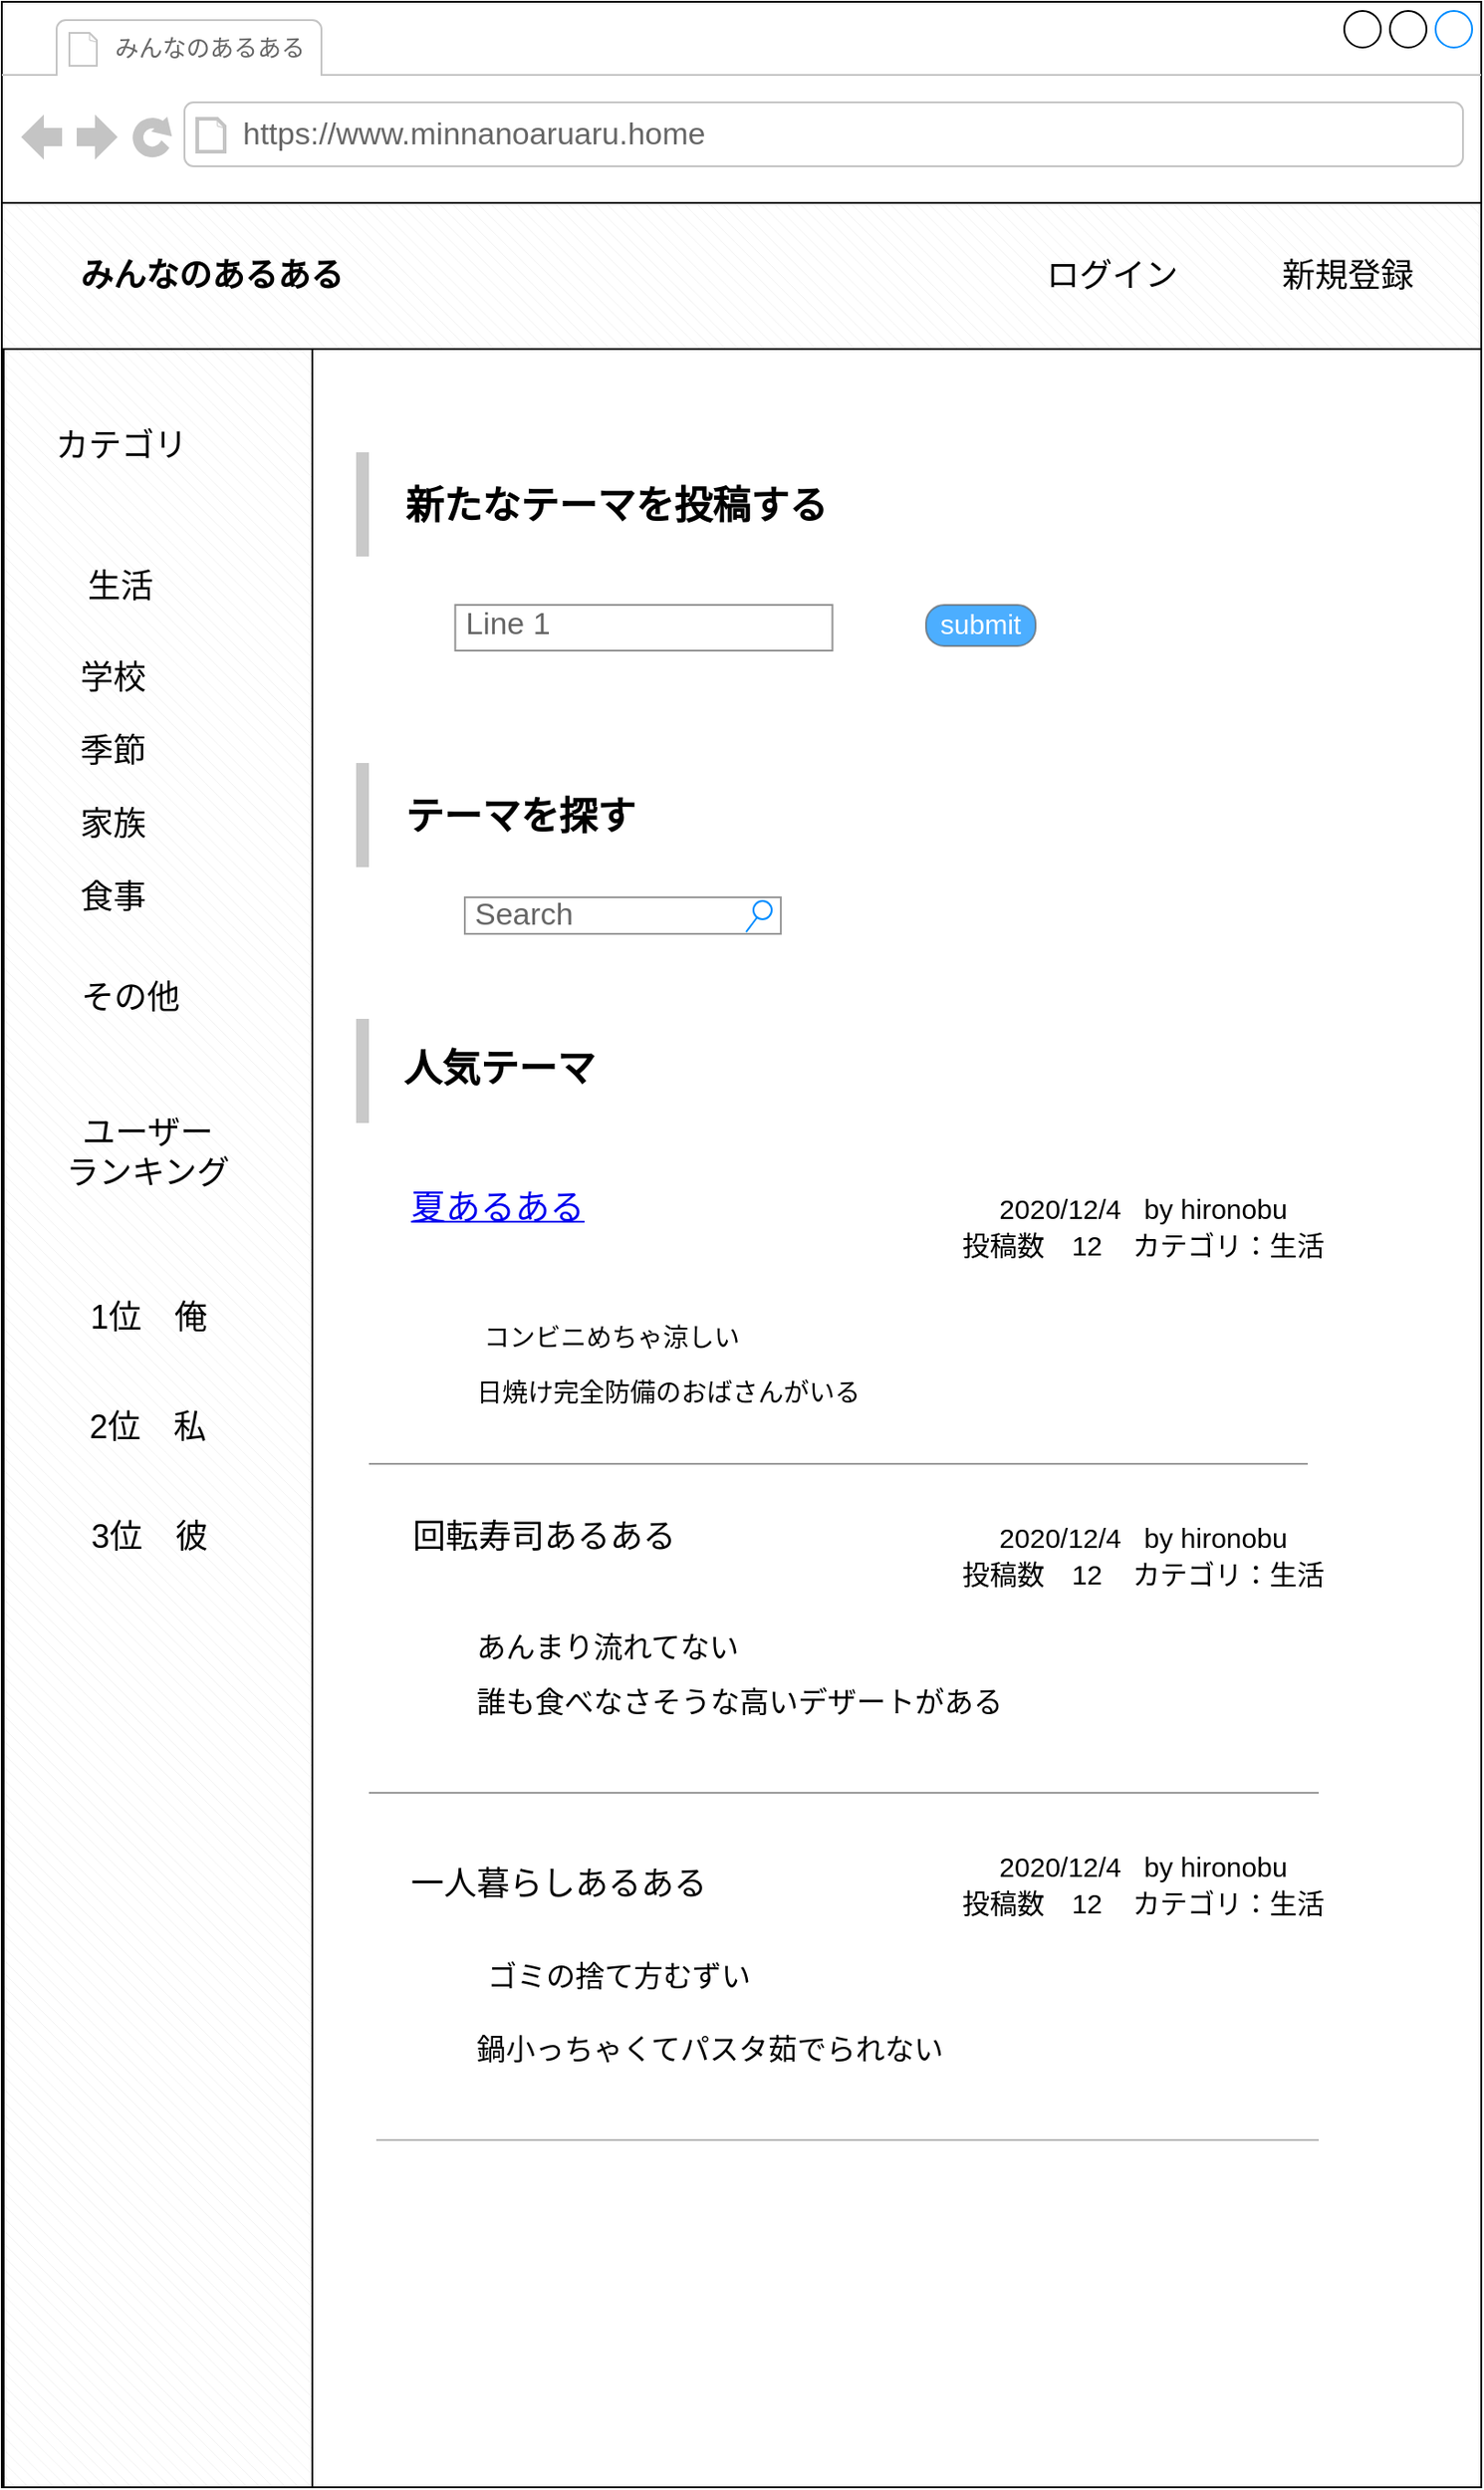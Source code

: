 <mxfile version="13.10.9" type="github" pages="2">
  <diagram id="JQWyWy0vTpY4Uh1TzkyL" name="トップ">
    <mxGraphModel dx="1065" dy="1905" grid="1" gridSize="10" guides="1" tooltips="1" connect="1" arrows="1" fold="1" page="1" pageScale="1" pageWidth="827" pageHeight="1169" math="0" shadow="0">
      <root>
        <mxCell id="tlsIqxzMy-CoewqOcP2F-0" />
        <mxCell id="tlsIqxzMy-CoewqOcP2F-1" parent="tlsIqxzMy-CoewqOcP2F-0" />
        <UserObject label="" link="https://viewer.diagrams.net/?page-id=JQWyWy0vTpY4Uh1TzkyL&amp;highlight=0000ff&amp;edit=_blank&amp;layers=1&amp;nav=1&amp;page-id=JQWyWy0vTpY4Uh1TzkyL#Hhironobu0824%2Faruaruapp%2Fmaster%2F%E5%90%8D%E7%A7%B0%E6%9C%AA%E8%A8%AD%E5%AE%9A%E3%83%95%E3%82%A1%E3%82%A4%E3%83%AB.drawio" id="Q3BU7ab5tg5REgMuj1rq-0">
          <mxCell style="strokeWidth=1;shadow=0;dashed=0;align=center;html=1;shape=mxgraph.mockup.containers.browserWindow;rSize=0;strokeColor2=#008cff;strokeColor3=#c4c4c4;mainText=,;recursiveResize=0;labelBorderColor=#000000;fontSize=13;" vertex="1" parent="tlsIqxzMy-CoewqOcP2F-1">
            <mxGeometry x="30" y="-20" width="810" height="1360" as="geometry" />
          </mxCell>
        </UserObject>
        <mxCell id="VmW9_iYFvrXpFQ7Tvkb8-0" value="" style="verticalLabelPosition=bottom;verticalAlign=top;html=1;shape=mxgraph.basic.patternFillRect;fillStyle=diagRev;step=5;fillStrokeWidth=0.2;fillStrokeColor=#dddddd;fontSize=18;align=left;" vertex="1" parent="Q3BU7ab5tg5REgMuj1rq-0">
          <mxGeometry x="1" y="190" width="169" height="1170" as="geometry" />
        </mxCell>
        <mxCell id="YG47QdEDJEbzi8OzW8HD-0" value="" style="verticalLabelPosition=bottom;verticalAlign=top;html=1;shape=mxgraph.basic.patternFillRect;fillStyle=diagRev;step=5;fillStrokeWidth=0.2;fillStrokeColor=#dddddd;fontSize=18;align=left;" vertex="1" parent="Q3BU7ab5tg5REgMuj1rq-0">
          <mxGeometry y="110" width="810" height="80" as="geometry" />
        </mxCell>
        <mxCell id="Q3BU7ab5tg5REgMuj1rq-1" value="みんなのあるある" style="strokeWidth=1;shadow=0;dashed=0;align=center;html=1;shape=mxgraph.mockup.containers.anchor;fontSize=13;fontColor=#666666;align=left;" vertex="1" parent="Q3BU7ab5tg5REgMuj1rq-0">
          <mxGeometry x="60" y="12" width="110" height="26" as="geometry" />
        </mxCell>
        <mxCell id="Q3BU7ab5tg5REgMuj1rq-2" value="https://www.minnanoaruaru.home" style="strokeWidth=1;shadow=0;dashed=0;align=center;html=1;shape=mxgraph.mockup.containers.anchor;rSize=0;fontSize=17;fontColor=#666666;align=left;" vertex="1" parent="Q3BU7ab5tg5REgMuj1rq-0">
          <mxGeometry x="130" y="60" width="250" height="26" as="geometry" />
        </mxCell>
        <mxCell id="Q3BU7ab5tg5REgMuj1rq-5" value="みんなのあるある" style="text;html=1;strokeColor=none;fillColor=none;align=center;verticalAlign=middle;whiteSpace=wrap;rounded=0;fontSize=18;fontStyle=1" vertex="1" parent="Q3BU7ab5tg5REgMuj1rq-0">
          <mxGeometry y="120" width="230" height="60" as="geometry" />
        </mxCell>
        <mxCell id="Q3BU7ab5tg5REgMuj1rq-6" value="Search" style="strokeWidth=1;shadow=0;dashed=0;align=center;html=1;shape=mxgraph.mockup.forms.searchBox;strokeColor=#999999;mainText=;strokeColor2=#008cff;fontColor=#666666;fontSize=17;align=left;spacingLeft=3;" vertex="1" parent="Q3BU7ab5tg5REgMuj1rq-0">
          <mxGeometry x="253.5" y="490" width="173" height="20" as="geometry" />
        </mxCell>
        <mxCell id="Q3BU7ab5tg5REgMuj1rq-7" value="ログイン" style="text;html=1;strokeColor=none;fillColor=none;align=center;verticalAlign=middle;whiteSpace=wrap;rounded=0;fontSize=18;" vertex="1" parent="Q3BU7ab5tg5REgMuj1rq-0">
          <mxGeometry x="566" y="140" width="84" height="20" as="geometry" />
        </mxCell>
        <mxCell id="Q3BU7ab5tg5REgMuj1rq-8" value="新規登録" style="text;html=1;strokeColor=none;fillColor=none;align=center;verticalAlign=middle;whiteSpace=wrap;rounded=0;fontSize=18;" vertex="1" parent="Q3BU7ab5tg5REgMuj1rq-0">
          <mxGeometry x="700" y="140" width="74" height="20" as="geometry" />
        </mxCell>
        <mxCell id="Q3BU7ab5tg5REgMuj1rq-9" value="カテゴリ" style="text;html=1;align=center;verticalAlign=middle;resizable=0;points=[];autosize=1;fontSize=18;" vertex="1" parent="Q3BU7ab5tg5REgMuj1rq-0">
          <mxGeometry x="20" y="227.5" width="90" height="30" as="geometry" />
        </mxCell>
        <mxCell id="Q3BU7ab5tg5REgMuj1rq-10" value="学校" style="text;html=1;strokeColor=none;fillColor=none;align=center;verticalAlign=middle;whiteSpace=wrap;rounded=0;fontSize=18;" vertex="1" parent="Q3BU7ab5tg5REgMuj1rq-0">
          <mxGeometry x="41" y="360" width="40" height="20" as="geometry" />
        </mxCell>
        <mxCell id="Q3BU7ab5tg5REgMuj1rq-11" value="季節" style="text;html=1;strokeColor=none;fillColor=none;align=center;verticalAlign=middle;whiteSpace=wrap;rounded=0;fontSize=18;" vertex="1" parent="Q3BU7ab5tg5REgMuj1rq-0">
          <mxGeometry x="41" y="400" width="40" height="20" as="geometry" />
        </mxCell>
        <mxCell id="Q3BU7ab5tg5REgMuj1rq-12" value="家族" style="text;html=1;strokeColor=none;fillColor=none;align=center;verticalAlign=middle;whiteSpace=wrap;rounded=0;fontSize=18;" vertex="1" parent="Q3BU7ab5tg5REgMuj1rq-0">
          <mxGeometry x="41" y="440" width="40" height="20" as="geometry" />
        </mxCell>
        <mxCell id="Q3BU7ab5tg5REgMuj1rq-14" value="食事" style="text;html=1;strokeColor=none;fillColor=none;align=center;verticalAlign=middle;whiteSpace=wrap;rounded=0;fontSize=18;" vertex="1" parent="Q3BU7ab5tg5REgMuj1rq-0">
          <mxGeometry x="41" y="480" width="40" height="20" as="geometry" />
        </mxCell>
        <mxCell id="Q3BU7ab5tg5REgMuj1rq-15" value="その他" style="text;html=1;strokeColor=none;fillColor=none;align=center;verticalAlign=middle;whiteSpace=wrap;rounded=0;fontSize=18;" vertex="1" parent="Q3BU7ab5tg5REgMuj1rq-0">
          <mxGeometry x="41" y="530" width="59" height="30" as="geometry" />
        </mxCell>
        <mxCell id="Q3BU7ab5tg5REgMuj1rq-16" value="ユーザー&lt;br&gt;ランキング" style="text;html=1;strokeColor=none;fillColor=none;align=center;verticalAlign=middle;whiteSpace=wrap;rounded=0;fontSize=18;" vertex="1" parent="Q3BU7ab5tg5REgMuj1rq-0">
          <mxGeometry x="20" y="620" width="120" height="20" as="geometry" />
        </mxCell>
        <mxCell id="Q3BU7ab5tg5REgMuj1rq-17" value="1位　俺" style="text;html=1;strokeColor=none;fillColor=none;align=center;verticalAlign=middle;whiteSpace=wrap;rounded=0;fontSize=18;" vertex="1" parent="Q3BU7ab5tg5REgMuj1rq-0">
          <mxGeometry x="41" y="710" width="79" height="20" as="geometry" />
        </mxCell>
        <mxCell id="Q3BU7ab5tg5REgMuj1rq-18" value="2位　私" style="text;html=1;strokeColor=none;fillColor=none;align=center;verticalAlign=middle;whiteSpace=wrap;rounded=0;fontSize=18;" vertex="1" parent="Q3BU7ab5tg5REgMuj1rq-0">
          <mxGeometry x="45.25" y="770" width="69.5" height="20" as="geometry" />
        </mxCell>
        <mxCell id="Q3BU7ab5tg5REgMuj1rq-19" value="3位　彼" style="text;html=1;strokeColor=none;fillColor=none;align=center;verticalAlign=middle;whiteSpace=wrap;rounded=0;fontSize=18;" vertex="1" parent="Q3BU7ab5tg5REgMuj1rq-0">
          <mxGeometry x="45.75" y="830" width="69.5" height="20" as="geometry" />
        </mxCell>
        <mxCell id="Q3BU7ab5tg5REgMuj1rq-23" value="&lt;font style=&quot;font-size: 21px&quot;&gt;人気テーマ&lt;/font&gt;" style="text;html=1;strokeColor=none;fillColor=none;align=left;verticalAlign=middle;whiteSpace=wrap;rounded=0;fontSize=18;fontStyle=1" vertex="1" parent="Q3BU7ab5tg5REgMuj1rq-0">
          <mxGeometry x="218" y="560" width="244" height="45" as="geometry" />
        </mxCell>
        <mxCell id="Q3BU7ab5tg5REgMuj1rq-24" value="&lt;font style=&quot;font-size: 19px&quot;&gt;&lt;a href=&quot;ページ2&quot;&gt;夏あるある&lt;/a&gt;&lt;/font&gt;" style="text;html=1;strokeColor=none;fillColor=none;align=left;verticalAlign=middle;whiteSpace=wrap;rounded=0;fontSize=18;" vertex="1" parent="Q3BU7ab5tg5REgMuj1rq-0">
          <mxGeometry x="222" y="640" width="120" height="40" as="geometry" />
        </mxCell>
        <mxCell id="Q3BU7ab5tg5REgMuj1rq-25" value="&lt;font style=&quot;font-size: 14px&quot;&gt;コンビニめちゃ涼しい&lt;/font&gt;" style="text;html=1;strokeColor=none;fillColor=none;align=left;verticalAlign=middle;whiteSpace=wrap;rounded=0;fontSize=16;" vertex="1" parent="Q3BU7ab5tg5REgMuj1rq-0">
          <mxGeometry x="262" y="720" width="204" height="20" as="geometry" />
        </mxCell>
        <mxCell id="Q3BU7ab5tg5REgMuj1rq-26" value="&lt;font style=&quot;font-size: 14px&quot;&gt;日焼け完全防備のおばさんがいる&lt;/font&gt;" style="text;html=1;strokeColor=none;fillColor=none;align=left;verticalAlign=middle;whiteSpace=wrap;rounded=0;fontSize=16;" vertex="1" parent="Q3BU7ab5tg5REgMuj1rq-0">
          <mxGeometry x="258" y="750" width="274" height="20" as="geometry" />
        </mxCell>
        <UserObject label="回転寿司あるある" id="Q3BU7ab5tg5REgMuj1rq-30">
          <mxCell style="text;html=1;strokeColor=none;fillColor=none;align=center;verticalAlign=middle;whiteSpace=wrap;rounded=0;fontSize=18;" vertex="1" parent="Q3BU7ab5tg5REgMuj1rq-0">
            <mxGeometry x="222" y="830" width="150" height="20" as="geometry" />
          </mxCell>
        </UserObject>
        <mxCell id="Q3BU7ab5tg5REgMuj1rq-31" value="あんまり流れてない" style="text;html=1;strokeColor=none;fillColor=none;align=left;verticalAlign=middle;whiteSpace=wrap;rounded=0;fontSize=16;" vertex="1" parent="Q3BU7ab5tg5REgMuj1rq-0">
          <mxGeometry x="258" y="890" width="164" height="20" as="geometry" />
        </mxCell>
        <mxCell id="Q3BU7ab5tg5REgMuj1rq-32" value="誰も食べなさそうな高いデザートがある" style="text;html=1;strokeColor=none;fillColor=none;align=left;verticalAlign=middle;whiteSpace=wrap;rounded=0;fontSize=16;" vertex="1" parent="Q3BU7ab5tg5REgMuj1rq-0">
          <mxGeometry x="258" y="920" width="344" height="20" as="geometry" />
        </mxCell>
        <mxCell id="9l3WBcSdyewp3wXsPgVu-6" value="" style="verticalLabelPosition=bottom;shadow=0;dashed=0;align=center;html=1;verticalAlign=top;strokeWidth=1;shape=mxgraph.mockup.markup.line;strokeColor=#999999;fontSize=18;" vertex="1" parent="Q3BU7ab5tg5REgMuj1rq-0">
          <mxGeometry x="201" y="790" width="514" height="20" as="geometry" />
        </mxCell>
        <mxCell id="9l3WBcSdyewp3wXsPgVu-7" value="" style="verticalLabelPosition=bottom;shadow=0;dashed=0;align=center;html=1;verticalAlign=top;strokeWidth=1;shape=mxgraph.mockup.markup.line;strokeColor=#999999;fontSize=18;" vertex="1" parent="Q3BU7ab5tg5REgMuj1rq-0">
          <mxGeometry x="201" y="970" width="520" height="20" as="geometry" />
        </mxCell>
        <mxCell id="VkD0JdiJiW4i1E3o962Y-0" value="" style="shape=partialRectangle;whiteSpace=wrap;html=1;right=0;top=0;bottom=0;fillColor=none;routingCenterX=-0.5;strokeColor=#B3B3B3;strokeWidth=7;fontSize=18;opacity=70;align=left;" vertex="1" parent="Q3BU7ab5tg5REgMuj1rq-0">
          <mxGeometry x="197.5" y="560" width="415" height="50" as="geometry" />
        </mxCell>
        <mxCell id="0ygHku2nrfEcEXg2gFak-1" value="一人暮らしあるある" style="text;html=1;strokeColor=none;fillColor=none;align=left;verticalAlign=middle;whiteSpace=wrap;rounded=0;fontSize=18;opacity=70;" vertex="1" parent="Q3BU7ab5tg5REgMuj1rq-0">
          <mxGeometry x="222" y="1020" width="170" height="20" as="geometry" />
        </mxCell>
        <mxCell id="0ygHku2nrfEcEXg2gFak-3" value="&lt;font style=&quot;font-size: 16px&quot;&gt;ゴミの捨て方むずい&lt;/font&gt;" style="text;html=1;strokeColor=none;fillColor=none;align=left;verticalAlign=middle;whiteSpace=wrap;rounded=0;fontSize=18;opacity=70;" vertex="1" parent="Q3BU7ab5tg5REgMuj1rq-0">
          <mxGeometry x="264" y="1070" width="212" height="20" as="geometry" />
        </mxCell>
        <mxCell id="0ygHku2nrfEcEXg2gFak-4" value="&lt;span style=&quot;font-size: 16px&quot;&gt;鍋小っちゃくてパスタ茹でられない&lt;/span&gt;" style="text;html=1;strokeColor=none;fillColor=none;align=left;verticalAlign=middle;whiteSpace=wrap;rounded=0;fontSize=18;opacity=70;" vertex="1" parent="Q3BU7ab5tg5REgMuj1rq-0">
          <mxGeometry x="258" y="1110" width="262" height="20" as="geometry" />
        </mxCell>
        <mxCell id="0ygHku2nrfEcEXg2gFak-5" value="" style="verticalLabelPosition=bottom;shadow=0;dashed=0;align=center;html=1;verticalAlign=top;strokeWidth=1;shape=mxgraph.mockup.markup.line;strokeColor=#999999;fontSize=18;opacity=70;" vertex="1" parent="Q3BU7ab5tg5REgMuj1rq-0">
          <mxGeometry x="205" y="1160" width="516" height="20" as="geometry" />
        </mxCell>
        <mxCell id="0ygHku2nrfEcEXg2gFak-6" value="" style="shape=partialRectangle;whiteSpace=wrap;html=1;right=0;top=0;bottom=0;fillColor=none;routingCenterX=-0.5;strokeColor=#B3B3B3;strokeWidth=7;fontSize=18;opacity=70;align=left;" vertex="1" parent="Q3BU7ab5tg5REgMuj1rq-0">
          <mxGeometry x="197.5" y="420" width="415" height="50" as="geometry" />
        </mxCell>
        <mxCell id="0ygHku2nrfEcEXg2gFak-9" value="生活" style="text;html=1;strokeColor=none;fillColor=none;align=center;verticalAlign=middle;whiteSpace=wrap;rounded=0;fontSize=18;opacity=70;" vertex="1" parent="Q3BU7ab5tg5REgMuj1rq-0">
          <mxGeometry x="45" y="310" width="40" height="20" as="geometry" />
        </mxCell>
        <mxCell id="0ygHku2nrfEcEXg2gFak-10" value="テーマを探す" style="text;html=1;strokeColor=none;fillColor=none;align=left;verticalAlign=middle;whiteSpace=wrap;rounded=0;fontSize=21;opacity=70;fontStyle=1" vertex="1" parent="Q3BU7ab5tg5REgMuj1rq-0">
          <mxGeometry x="219" y="435" width="145" height="20" as="geometry" />
        </mxCell>
        <mxCell id="0ygHku2nrfEcEXg2gFak-11" value="" style="shape=partialRectangle;whiteSpace=wrap;html=1;right=0;top=0;bottom=0;fillColor=none;routingCenterX=-0.5;strokeColor=#B3B3B3;strokeWidth=7;fontSize=18;opacity=70;align=left;" vertex="1" parent="Q3BU7ab5tg5REgMuj1rq-0">
          <mxGeometry x="197.5" y="250" width="412.5" height="50" as="geometry" />
        </mxCell>
        <mxCell id="0ygHku2nrfEcEXg2gFak-12" value="新たなテーマを投稿する" style="text;html=1;strokeColor=none;fillColor=none;align=left;verticalAlign=middle;whiteSpace=wrap;rounded=0;fontSize=21;opacity=70;fontStyle=1" vertex="1" parent="Q3BU7ab5tg5REgMuj1rq-0">
          <mxGeometry x="219" y="265" width="265" height="20" as="geometry" />
        </mxCell>
        <mxCell id="0ygHku2nrfEcEXg2gFak-13" value="Line 1" style="strokeWidth=1;shadow=0;dashed=0;align=center;html=1;shape=mxgraph.mockup.text.textBox;fontColor=#666666;align=left;fontSize=17;spacingLeft=4;spacingTop=-3;strokeColor=#666666;mainText=;opacity=70;" vertex="1" parent="Q3BU7ab5tg5REgMuj1rq-0">
          <mxGeometry x="248.25" y="330" width="206.5" height="25" as="geometry" />
        </mxCell>
        <mxCell id="0ygHku2nrfEcEXg2gFak-14" value="&lt;span style=&quot;font-weight: normal&quot;&gt;&lt;font style=&quot;font-size: 15px&quot;&gt;submit&lt;/font&gt;&lt;/span&gt;" style="strokeWidth=1;shadow=0;dashed=0;align=center;html=1;shape=mxgraph.mockup.buttons.button;strokeColor=#666666;fontColor=#ffffff;mainText=;buttonStyle=round;fontSize=17;fontStyle=1;fillColor=#008cff;whiteSpace=wrap;opacity=70;" vertex="1" parent="Q3BU7ab5tg5REgMuj1rq-0">
          <mxGeometry x="506" y="330" width="60" height="22.5" as="geometry" />
        </mxCell>
        <mxCell id="paJFQf3F5vdJBhPidCn6-0" value="&lt;font style=&quot;font-size: 15px&quot;&gt;&lt;span style=&quot;text-align: left&quot;&gt;2020/12/4&amp;nbsp; &amp;nbsp;&lt;/span&gt;&lt;span style=&quot;text-align: left&quot;&gt;by hironobu&lt;/span&gt;&lt;br style=&quot;text-align: left&quot;&gt;&lt;span style=&quot;text-align: left&quot;&gt;投稿数　12&amp;nbsp; &amp;nbsp;&amp;nbsp;&lt;/span&gt;&lt;span style=&quot;text-align: left&quot;&gt;カテゴリ：生活&lt;/span&gt;&lt;/font&gt;" style="text;html=1;strokeColor=none;fillColor=none;align=center;verticalAlign=middle;whiteSpace=wrap;rounded=0;fontSize=16;opacity=70;" vertex="1" parent="Q3BU7ab5tg5REgMuj1rq-0">
          <mxGeometry x="520" y="660" width="210" height="20" as="geometry" />
        </mxCell>
        <mxCell id="paJFQf3F5vdJBhPidCn6-1" value="&lt;font style=&quot;font-size: 15px&quot;&gt;&lt;span style=&quot;text-align: left&quot;&gt;2020/12/4&amp;nbsp; &amp;nbsp;&lt;/span&gt;&lt;span style=&quot;text-align: left&quot;&gt;by hironobu&lt;/span&gt;&lt;br style=&quot;text-align: left&quot;&gt;&lt;span style=&quot;text-align: left&quot;&gt;投稿数　12&amp;nbsp; &amp;nbsp;&amp;nbsp;&lt;/span&gt;&lt;span style=&quot;text-align: left&quot;&gt;カテゴリ：生活&lt;/span&gt;&lt;/font&gt;" style="text;html=1;strokeColor=none;fillColor=none;align=center;verticalAlign=middle;whiteSpace=wrap;rounded=0;fontSize=16;opacity=70;" vertex="1" parent="Q3BU7ab5tg5REgMuj1rq-0">
          <mxGeometry x="520" y="840" width="210" height="20" as="geometry" />
        </mxCell>
        <mxCell id="paJFQf3F5vdJBhPidCn6-2" value="&lt;font style=&quot;font-size: 15px&quot;&gt;&lt;span style=&quot;text-align: left&quot;&gt;2020/12/4&amp;nbsp; &amp;nbsp;&lt;/span&gt;&lt;span style=&quot;text-align: left&quot;&gt;by hironobu&lt;/span&gt;&lt;br style=&quot;text-align: left&quot;&gt;&lt;span style=&quot;text-align: left&quot;&gt;投稿数　12&amp;nbsp; &amp;nbsp;&amp;nbsp;&lt;/span&gt;&lt;span style=&quot;text-align: left&quot;&gt;カテゴリ：生活&lt;/span&gt;&lt;/font&gt;" style="text;html=1;strokeColor=none;fillColor=none;align=center;verticalAlign=middle;whiteSpace=wrap;rounded=0;fontSize=16;opacity=70;" vertex="1" parent="Q3BU7ab5tg5REgMuj1rq-0">
          <mxGeometry x="520" y="1020" width="210" height="20" as="geometry" />
        </mxCell>
      </root>
    </mxGraphModel>
  </diagram>
  <diagram id="bf_GO7GSEGs-2usiYzlT" name="個別">
    <mxGraphModel dx="1892" dy="1905" grid="1" gridSize="10" guides="1" tooltips="1" connect="1" arrows="1" fold="1" page="1" pageScale="1" pageWidth="827" pageHeight="1169" math="0" shadow="0">
      <root>
        <mxCell id="FQ8Olp8cKsS3CSEHPEwH-0" />
        <mxCell id="FQ8Olp8cKsS3CSEHPEwH-1" parent="FQ8Olp8cKsS3CSEHPEwH-0" />
        <mxCell id="zOC9tIDwUw4pU7DWZ6io-1" value="" style="verticalLabelPosition=bottom;verticalAlign=top;html=1;shape=mxgraph.basic.rect;fillColor2=none;strokeWidth=1;size=20;indent=5;fontSize=18;align=left;" vertex="1" parent="FQ8Olp8cKsS3CSEHPEwH-1">
          <mxGeometry x="430" y="60" width="120" height="60" as="geometry" />
        </mxCell>
        <UserObject label="" link="https://viewer.diagrams.net/?page-id=JQWyWy0vTpY4Uh1TzkyL&amp;highlight=0000ff&amp;edit=_blank&amp;layers=1&amp;nav=1&amp;page-id=JQWyWy0vTpY4Uh1TzkyL#Hhironobu0824%2Faruaruapp%2Fmaster%2F%E5%90%8D%E7%A7%B0%E6%9C%AA%E8%A8%AD%E5%AE%9A%E3%83%95%E3%82%A1%E3%82%A4%E3%83%AB.drawio" id="ctEzAyNJ82Mr7fy5SOiO-1">
          <mxCell style="strokeWidth=1;shadow=0;dashed=1;align=center;html=1;shape=mxgraph.mockup.containers.browserWindow;rSize=0;strokeColor2=#008cff;strokeColor3=#c4c4c4;mainText=,;recursiveResize=0;labelBorderColor=#000000;fontSize=13;dashPattern=1 1;" vertex="1" parent="FQ8Olp8cKsS3CSEHPEwH-1">
            <mxGeometry x="-10" y="-230" width="810" height="1300" as="geometry" />
          </mxCell>
        </UserObject>
        <mxCell id="a3haHPYpsiXNYjHjg2dh-1" value="" style="shape=partialRectangle;whiteSpace=wrap;html=1;right=0;top=0;bottom=0;fillColor=#f5f5f5;routingCenterX=-0.5;fontSize=18;align=left;strokeColor=#666666;opacity=70;strokeWidth=7;fontColor=#333333;" vertex="1" parent="ctEzAyNJ82Mr7fy5SOiO-1">
          <mxGeometry x="205" y="220" width="570" height="110" as="geometry" />
        </mxCell>
        <mxCell id="zOC9tIDwUw4pU7DWZ6io-8" value="" style="verticalLabelPosition=bottom;verticalAlign=top;html=1;shape=mxgraph.basic.patternFillRect;fillStyle=diagRev;step=5;fillStrokeWidth=0.2;fillStrokeColor=#dddddd;fontSize=18;align=left;" vertex="1" parent="ctEzAyNJ82Mr7fy5SOiO-1">
          <mxGeometry y="110" width="810" height="80" as="geometry" />
        </mxCell>
        <mxCell id="zOC9tIDwUw4pU7DWZ6io-7" value="" style="verticalLabelPosition=bottom;verticalAlign=top;html=1;shape=mxgraph.basic.patternFillRect;fillStyle=diagRev;step=5;fillStrokeWidth=0.2;fillStrokeColor=#dddddd;fontSize=18;align=left;" vertex="1" parent="ctEzAyNJ82Mr7fy5SOiO-1">
          <mxGeometry x="1" y="190" width="169" height="1110" as="geometry" />
        </mxCell>
        <mxCell id="ctEzAyNJ82Mr7fy5SOiO-2" value="みんなのあるある" style="strokeWidth=1;shadow=0;dashed=0;align=center;html=1;shape=mxgraph.mockup.containers.anchor;fontSize=13;fontColor=#666666;align=left;" vertex="1" parent="ctEzAyNJ82Mr7fy5SOiO-1">
          <mxGeometry x="60" y="12" width="110" height="26" as="geometry" />
        </mxCell>
        <mxCell id="ctEzAyNJ82Mr7fy5SOiO-3" value="https://www.minnanoaruaru.home" style="strokeWidth=1;shadow=0;dashed=0;align=center;html=1;shape=mxgraph.mockup.containers.anchor;rSize=0;fontSize=17;fontColor=#666666;align=left;" vertex="1" parent="ctEzAyNJ82Mr7fy5SOiO-1">
          <mxGeometry x="130" y="60" width="250" height="26" as="geometry" />
        </mxCell>
        <mxCell id="ctEzAyNJ82Mr7fy5SOiO-9" value="みんなのあるある" style="text;html=1;strokeColor=none;fillColor=none;align=center;verticalAlign=middle;whiteSpace=wrap;rounded=0;fontSize=18;fontStyle=1" vertex="1" parent="ctEzAyNJ82Mr7fy5SOiO-1">
          <mxGeometry x="1" y="120" width="230" height="60" as="geometry" />
        </mxCell>
        <mxCell id="ctEzAyNJ82Mr7fy5SOiO-5" value="Search" style="strokeWidth=1;shadow=0;dashed=0;align=center;html=1;shape=mxgraph.mockup.forms.searchBox;strokeColor=#999999;mainText=;strokeColor2=#008cff;fontColor=#666666;fontSize=17;align=left;spacingLeft=3;" vertex="1" parent="ctEzAyNJ82Mr7fy5SOiO-1">
          <mxGeometry x="302" y="140" width="170" height="20" as="geometry" />
        </mxCell>
        <mxCell id="ctEzAyNJ82Mr7fy5SOiO-11" value="ログイン" style="text;html=1;strokeColor=none;fillColor=none;align=center;verticalAlign=middle;whiteSpace=wrap;rounded=0;fontSize=18;" vertex="1" parent="ctEzAyNJ82Mr7fy5SOiO-1">
          <mxGeometry x="566" y="140" width="84" height="20" as="geometry" />
        </mxCell>
        <mxCell id="ctEzAyNJ82Mr7fy5SOiO-12" value="新規登録" style="text;html=1;strokeColor=none;fillColor=none;align=center;verticalAlign=middle;whiteSpace=wrap;rounded=0;fontSize=18;" vertex="1" parent="ctEzAyNJ82Mr7fy5SOiO-1">
          <mxGeometry x="699" y="140" width="74" height="20" as="geometry" />
        </mxCell>
        <mxCell id="ctEzAyNJ82Mr7fy5SOiO-17" value="カテゴリ" style="text;html=1;align=center;verticalAlign=middle;resizable=0;points=[];autosize=1;fontSize=18;" vertex="1" parent="ctEzAyNJ82Mr7fy5SOiO-1">
          <mxGeometry x="20" y="220" width="90" height="30" as="geometry" />
        </mxCell>
        <mxCell id="ctEzAyNJ82Mr7fy5SOiO-18" value="学校" style="text;html=1;strokeColor=none;fillColor=none;align=center;verticalAlign=middle;whiteSpace=wrap;rounded=0;fontSize=18;" vertex="1" parent="ctEzAyNJ82Mr7fy5SOiO-1">
          <mxGeometry x="41" y="280" width="40" height="20" as="geometry" />
        </mxCell>
        <mxCell id="ctEzAyNJ82Mr7fy5SOiO-19" value="季節" style="text;html=1;strokeColor=none;fillColor=none;align=center;verticalAlign=middle;whiteSpace=wrap;rounded=0;fontSize=18;" vertex="1" parent="ctEzAyNJ82Mr7fy5SOiO-1">
          <mxGeometry x="41" y="330" width="40" height="20" as="geometry" />
        </mxCell>
        <mxCell id="ctEzAyNJ82Mr7fy5SOiO-21" value="家族" style="text;html=1;strokeColor=none;fillColor=none;align=center;verticalAlign=middle;whiteSpace=wrap;rounded=0;fontSize=18;" vertex="1" parent="ctEzAyNJ82Mr7fy5SOiO-1">
          <mxGeometry x="41" y="380" width="40" height="20" as="geometry" />
        </mxCell>
        <mxCell id="ctEzAyNJ82Mr7fy5SOiO-22" value="生活" style="text;html=1;strokeColor=none;fillColor=none;align=center;verticalAlign=middle;whiteSpace=wrap;rounded=0;fontSize=18;" vertex="1" parent="ctEzAyNJ82Mr7fy5SOiO-1">
          <mxGeometry x="41" y="430" width="40" height="20" as="geometry" />
        </mxCell>
        <mxCell id="ctEzAyNJ82Mr7fy5SOiO-23" value="食事" style="text;html=1;strokeColor=none;fillColor=none;align=center;verticalAlign=middle;whiteSpace=wrap;rounded=0;fontSize=18;" vertex="1" parent="ctEzAyNJ82Mr7fy5SOiO-1">
          <mxGeometry x="41" y="480" width="40" height="20" as="geometry" />
        </mxCell>
        <mxCell id="ctEzAyNJ82Mr7fy5SOiO-24" value="その他" style="text;html=1;strokeColor=none;fillColor=none;align=center;verticalAlign=middle;whiteSpace=wrap;rounded=0;fontSize=18;" vertex="1" parent="ctEzAyNJ82Mr7fy5SOiO-1">
          <mxGeometry x="41" y="530" width="59" height="30" as="geometry" />
        </mxCell>
        <mxCell id="ctEzAyNJ82Mr7fy5SOiO-25" value="ユーザー&lt;br&gt;ランキング" style="text;html=1;strokeColor=none;fillColor=none;align=center;verticalAlign=middle;whiteSpace=wrap;rounded=0;fontSize=18;" vertex="1" parent="ctEzAyNJ82Mr7fy5SOiO-1">
          <mxGeometry x="20" y="620" width="120" height="20" as="geometry" />
        </mxCell>
        <mxCell id="ctEzAyNJ82Mr7fy5SOiO-26" value="1位　俺" style="text;html=1;strokeColor=none;fillColor=none;align=center;verticalAlign=middle;whiteSpace=wrap;rounded=0;fontSize=18;" vertex="1" parent="ctEzAyNJ82Mr7fy5SOiO-1">
          <mxGeometry x="31" y="710" width="79" height="20" as="geometry" />
        </mxCell>
        <mxCell id="ctEzAyNJ82Mr7fy5SOiO-27" value="2位　私" style="text;html=1;strokeColor=none;fillColor=none;align=center;verticalAlign=middle;whiteSpace=wrap;rounded=0;fontSize=18;" vertex="1" parent="ctEzAyNJ82Mr7fy5SOiO-1">
          <mxGeometry x="35.75" y="770" width="69.5" height="20" as="geometry" />
        </mxCell>
        <mxCell id="ctEzAyNJ82Mr7fy5SOiO-28" value="3位　彼" style="text;html=1;strokeColor=none;fillColor=none;align=center;verticalAlign=middle;whiteSpace=wrap;rounded=0;fontSize=18;" vertex="1" parent="ctEzAyNJ82Mr7fy5SOiO-1">
          <mxGeometry x="31" y="830" width="69.5" height="20" as="geometry" />
        </mxCell>
        <mxCell id="MCTT5lJKMhQnmLzxT7nn-38" value="&amp;nbsp;3 甲子園ずっと見がち" style="text;html=1;strokeColor=none;fillColor=none;align=left;verticalAlign=middle;whiteSpace=wrap;rounded=0;fontSize=18;" vertex="1" parent="ctEzAyNJ82Mr7fy5SOiO-1">
          <mxGeometry x="230" y="770" width="294" height="20" as="geometry" />
        </mxCell>
        <mxCell id="MCTT5lJKMhQnmLzxT7nn-39" value="by　hironobu" style="text;html=1;strokeColor=none;fillColor=none;align=left;verticalAlign=top;whiteSpace=wrap;rounded=0;fontSize=18;" vertex="1" parent="ctEzAyNJ82Mr7fy5SOiO-1">
          <mxGeometry x="524" y="815" width="214" height="35" as="geometry" />
        </mxCell>
        <mxCell id="ctEzAyNJ82Mr7fy5SOiO-43" value="&lt;font style=&quot;font-size: 18px&quot;&gt;2 　日焼け完全防備のおばさんがいる&lt;/font&gt;" style="text;html=1;strokeColor=none;fillColor=none;align=left;verticalAlign=middle;whiteSpace=wrap;rounded=0;fontSize=16;" vertex="1" parent="ctEzAyNJ82Mr7fy5SOiO-1">
          <mxGeometry x="231" y="630" width="309" height="20" as="geometry" />
        </mxCell>
        <mxCell id="MCTT5lJKMhQnmLzxT7nn-9" value="by　hironobu" style="text;html=1;strokeColor=none;fillColor=none;align=left;verticalAlign=top;whiteSpace=wrap;rounded=0;fontSize=18;" vertex="1" parent="ctEzAyNJ82Mr7fy5SOiO-1">
          <mxGeometry x="521" y="670" width="189" height="30" as="geometry" />
        </mxCell>
        <mxCell id="ctEzAyNJ82Mr7fy5SOiO-42" value="1&amp;nbsp; コンビニめちゃ涼しい" style="text;html=1;strokeColor=none;fillColor=none;align=left;verticalAlign=middle;whiteSpace=wrap;rounded=0;fontSize=18;" vertex="1" parent="ctEzAyNJ82Mr7fy5SOiO-1">
          <mxGeometry x="230" y="375" width="204" height="20" as="geometry" />
        </mxCell>
        <mxCell id="MCTT5lJKMhQnmLzxT7nn-4" value="by　hironobu　　" style="text;html=1;strokeColor=none;fillColor=none;align=left;verticalAlign=top;whiteSpace=wrap;rounded=0;fontSize=18;" vertex="1" parent="ctEzAyNJ82Mr7fy5SOiO-1">
          <mxGeometry x="508.5" y="395" width="214" height="30" as="geometry" />
        </mxCell>
        <mxCell id="MCTT5lJKMhQnmLzxT7nn-1" value="&lt;font style=&quot;font-size: 22px&quot;&gt;夏あるある&lt;/font&gt;" style="text;html=1;strokeColor=none;fillColor=none;align=left;verticalAlign=middle;whiteSpace=wrap;rounded=0;fontSize=18;" vertex="1" parent="ctEzAyNJ82Mr7fy5SOiO-1">
          <mxGeometry x="220" y="240" width="132" height="20" as="geometry" />
        </mxCell>
        <mxCell id="MCTT5lJKMhQnmLzxT7nn-2" value="2020/12/4&lt;br&gt;by hironobu&lt;br&gt;投稿数　12&lt;br&gt;カテゴリ：生活" style="text;html=1;strokeColor=none;fillColor=none;align=left;verticalAlign=middle;whiteSpace=wrap;rounded=0;fontSize=18;" vertex="1" parent="ctEzAyNJ82Mr7fy5SOiO-1">
          <mxGeometry x="616" y="240" width="144" height="60" as="geometry" />
        </mxCell>
        <mxCell id="zOC9tIDwUw4pU7DWZ6io-3" value="&amp;nbsp;4　起きたら布団無い" style="text;html=1;strokeColor=none;fillColor=none;align=left;verticalAlign=middle;whiteSpace=wrap;rounded=0;fontSize=18;" vertex="1" parent="ctEzAyNJ82Mr7fy5SOiO-1">
          <mxGeometry x="238" y="940" width="294" height="20" as="geometry" />
        </mxCell>
        <mxCell id="zOC9tIDwUw4pU7DWZ6io-4" value="&amp;nbsp;５　昼に麺類食べがち" style="text;html=1;strokeColor=none;fillColor=none;align=left;verticalAlign=middle;whiteSpace=wrap;rounded=0;fontSize=18;" vertex="1" parent="ctEzAyNJ82Mr7fy5SOiO-1">
          <mxGeometry x="238" y="1100" width="294" height="20" as="geometry" />
        </mxCell>
        <mxCell id="zOC9tIDwUw4pU7DWZ6io-5" value="by　hironobu" style="text;html=1;strokeColor=none;fillColor=none;align=left;verticalAlign=top;whiteSpace=wrap;rounded=0;fontSize=18;" vertex="1" parent="ctEzAyNJ82Mr7fy5SOiO-1">
          <mxGeometry x="516" y="970" width="214" height="40" as="geometry" />
        </mxCell>
        <mxCell id="zOC9tIDwUw4pU7DWZ6io-6" value="by　hironobu" style="text;html=1;strokeColor=none;fillColor=none;align=left;verticalAlign=top;whiteSpace=wrap;rounded=0;fontSize=18;" vertex="1" parent="ctEzAyNJ82Mr7fy5SOiO-1">
          <mxGeometry x="508.5" y="1140" width="214" height="40" as="geometry" />
        </mxCell>
        <mxCell id="bC5wSusHCdpVAUkVoudp-2" value="" style="shape=mxgraph.ios7.icons.user;fillColor=#ffffff;strokeColor=#253858;fontSize=12;opacity=70;align=left;" vertex="1" parent="ctEzAyNJ82Mr7fy5SOiO-1">
          <mxGeometry x="311" y="490" width="29" height="30" as="geometry" />
        </mxCell>
        <mxCell id="bC5wSusHCdpVAUkVoudp-8" value="" style="shape=mxgraph.ios7.icons.user;fillColor=#ffffff;strokeColor=#253858;fontSize=12;opacity=70;align=left;" vertex="1" parent="ctEzAyNJ82Mr7fy5SOiO-1">
          <mxGeometry x="311" y="540" width="30.5" height="30" as="geometry" />
        </mxCell>
        <mxCell id="bC5wSusHCdpVAUkVoudp-9" value="Type something" style="rounded=1;arcSize=9;fillColor=#ffffff;align=left;spacingLeft=5;strokeColor=#DEE1E6;html=1;strokeWidth=2;fontColor=#596780;fontSize=12;opacity=70;" vertex="1" parent="ctEzAyNJ82Mr7fy5SOiO-1">
          <mxGeometry x="370" y="540" width="250" height="33" as="geometry" />
        </mxCell>
        <mxCell id="bC5wSusHCdpVAUkVoudp-10" value="" style="html=1;shadow=0;dashed=0;shape=mxgraph.basic.cross2;dx=0;strokeColor=#42526E;fillColor=#42526E" vertex="1" parent="bC5wSusHCdpVAUkVoudp-9">
          <mxGeometry x="1" y="0.5" width="14" height="14" relative="1" as="geometry">
            <mxPoint x="-28" y="-7" as="offset" />
          </mxGeometry>
        </mxCell>
        <mxCell id="bC5wSusHCdpVAUkVoudp-19" value="いいね　4　　　コメント　３" style="text;html=1;strokeColor=none;fillColor=none;align=left;verticalAlign=middle;whiteSpace=wrap;rounded=0;fontSize=12;opacity=70;" vertex="1" parent="ctEzAyNJ82Mr7fy5SOiO-1">
          <mxGeometry x="280" y="440" width="254" height="20" as="geometry" />
        </mxCell>
        <mxCell id="bC5wSusHCdpVAUkVoudp-20" value="自動ドア開いた時の涼しい風好き" style="text;html=1;strokeColor=none;fillColor=none;align=left;verticalAlign=middle;whiteSpace=wrap;rounded=0;fontSize=12;opacity=70;" vertex="1" parent="ctEzAyNJ82Mr7fy5SOiO-1">
          <mxGeometry x="370" y="495" width="183" height="20" as="geometry" />
        </mxCell>
        <mxCell id="bC5wSusHCdpVAUkVoudp-21" value="いいね　4　　　コメント　３" style="text;html=1;strokeColor=none;fillColor=none;align=left;verticalAlign=middle;whiteSpace=wrap;rounded=0;fontSize=12;opacity=70;" vertex="1" parent="ctEzAyNJ82Mr7fy5SOiO-1">
          <mxGeometry x="286" y="720" width="254" height="20" as="geometry" />
        </mxCell>
        <mxCell id="bC5wSusHCdpVAUkVoudp-22" value="いいね　4　　　コメント　３" style="text;html=1;strokeColor=none;fillColor=none;align=left;verticalAlign=middle;whiteSpace=wrap;rounded=0;fontSize=12;opacity=70;" vertex="1" parent="ctEzAyNJ82Mr7fy5SOiO-1">
          <mxGeometry x="280" y="860" width="254" height="20" as="geometry" />
        </mxCell>
        <mxCell id="bC5wSusHCdpVAUkVoudp-23" value="いいね　4　　　コメント　３" style="text;html=1;strokeColor=none;fillColor=none;align=left;verticalAlign=middle;whiteSpace=wrap;rounded=0;fontSize=12;opacity=70;" vertex="1" parent="ctEzAyNJ82Mr7fy5SOiO-1">
          <mxGeometry x="278" y="1020" width="254" height="20" as="geometry" />
        </mxCell>
        <mxCell id="bC5wSusHCdpVAUkVoudp-24" value="いいね　4　　　コメント　３" style="text;html=1;strokeColor=none;fillColor=none;align=left;verticalAlign=middle;whiteSpace=wrap;rounded=0;fontSize=12;opacity=70;" vertex="1" parent="ctEzAyNJ82Mr7fy5SOiO-1">
          <mxGeometry x="278" y="1190" width="254" height="20" as="geometry" />
        </mxCell>
        <mxCell id="bC5wSusHCdpVAUkVoudp-25" value="" style="verticalLabelPosition=bottom;shadow=0;dashed=0;align=center;html=1;verticalAlign=top;strokeWidth=1;shape=mxgraph.mockup.markup.line;strokeColor=#999999;fontSize=16;opacity=70;" vertex="1" parent="ctEzAyNJ82Mr7fy5SOiO-1">
          <mxGeometry x="222.5" y="600" width="500" height="20" as="geometry" />
        </mxCell>
        <mxCell id="bC5wSusHCdpVAUkVoudp-26" value="" style="verticalLabelPosition=bottom;shadow=0;dashed=0;align=center;html=1;verticalAlign=top;strokeWidth=1;shape=mxgraph.mockup.markup.line;strokeColor=#999999;fontSize=16;opacity=70;" vertex="1" parent="ctEzAyNJ82Mr7fy5SOiO-1">
          <mxGeometry x="222.5" y="740" width="500" height="20" as="geometry" />
        </mxCell>
        <mxCell id="bC5wSusHCdpVAUkVoudp-27" value="" style="verticalLabelPosition=bottom;shadow=0;dashed=0;align=center;html=1;verticalAlign=top;strokeWidth=1;shape=mxgraph.mockup.markup.line;strokeColor=#999999;fontSize=16;opacity=70;" vertex="1" parent="ctEzAyNJ82Mr7fy5SOiO-1">
          <mxGeometry x="220" y="900" width="500" height="20" as="geometry" />
        </mxCell>
        <mxCell id="bC5wSusHCdpVAUkVoudp-28" value="" style="verticalLabelPosition=bottom;shadow=0;dashed=0;align=center;html=1;verticalAlign=top;strokeWidth=1;shape=mxgraph.mockup.markup.line;strokeColor=#999999;fontSize=16;opacity=70;" vertex="1" parent="ctEzAyNJ82Mr7fy5SOiO-1">
          <mxGeometry x="220" y="1060" width="500" height="20" as="geometry" />
        </mxCell>
        <mxCell id="eBaCajDY3f0gShETcgbF-0" value="" style="shape=mxgraph.ios7.icons.user;fillColor=#ffffff;strokeColor=#253858;fontSize=12;opacity=70;align=left;" vertex="1" parent="ctEzAyNJ82Mr7fy5SOiO-1">
          <mxGeometry x="120" y="705" width="29" height="30" as="geometry" />
        </mxCell>
        <mxCell id="eBaCajDY3f0gShETcgbF-1" value="" style="shape=mxgraph.ios7.icons.user;fillColor=#ffffff;strokeColor=#253858;fontSize=12;opacity=70;align=left;" vertex="1" parent="ctEzAyNJ82Mr7fy5SOiO-1">
          <mxGeometry x="120" y="765" width="29" height="30" as="geometry" />
        </mxCell>
        <mxCell id="eBaCajDY3f0gShETcgbF-2" value="" style="shape=mxgraph.ios7.icons.user;fillColor=#ffffff;strokeColor=#253858;fontSize=12;opacity=70;align=left;" vertex="1" parent="ctEzAyNJ82Mr7fy5SOiO-1">
          <mxGeometry x="120" y="825" width="29" height="30" as="geometry" />
        </mxCell>
      </root>
    </mxGraphModel>
  </diagram>
</mxfile>
